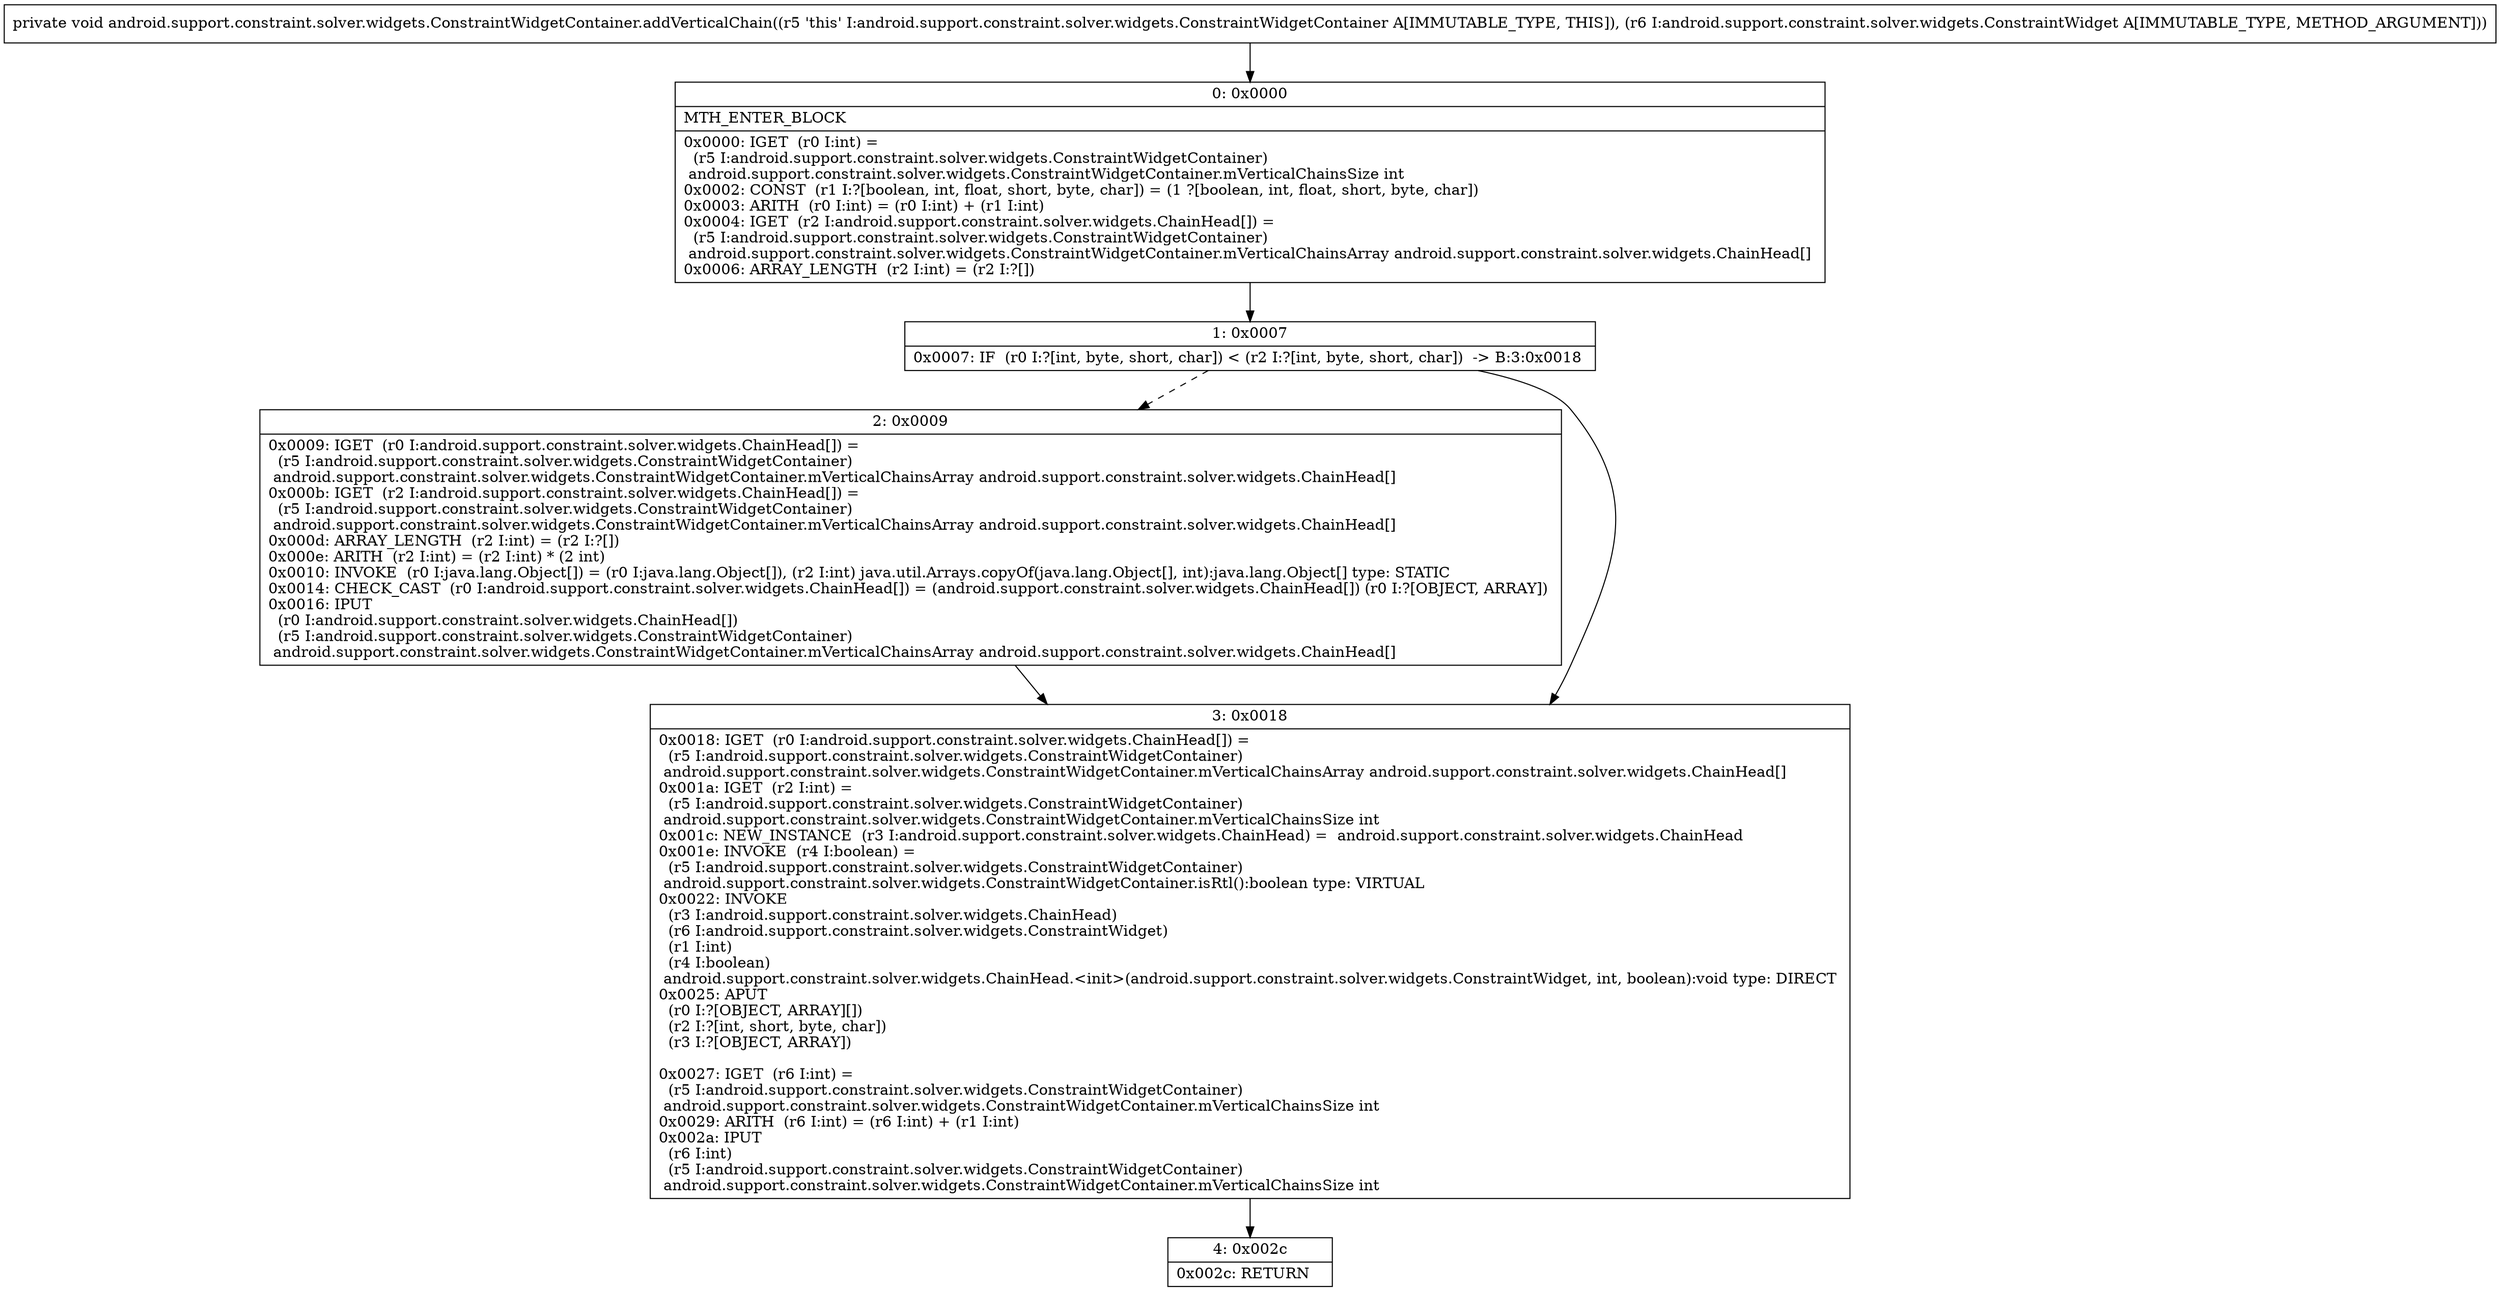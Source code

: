 digraph "CFG forandroid.support.constraint.solver.widgets.ConstraintWidgetContainer.addVerticalChain(Landroid\/support\/constraint\/solver\/widgets\/ConstraintWidget;)V" {
Node_0 [shape=record,label="{0\:\ 0x0000|MTH_ENTER_BLOCK\l|0x0000: IGET  (r0 I:int) = \l  (r5 I:android.support.constraint.solver.widgets.ConstraintWidgetContainer)\l android.support.constraint.solver.widgets.ConstraintWidgetContainer.mVerticalChainsSize int \l0x0002: CONST  (r1 I:?[boolean, int, float, short, byte, char]) = (1 ?[boolean, int, float, short, byte, char]) \l0x0003: ARITH  (r0 I:int) = (r0 I:int) + (r1 I:int) \l0x0004: IGET  (r2 I:android.support.constraint.solver.widgets.ChainHead[]) = \l  (r5 I:android.support.constraint.solver.widgets.ConstraintWidgetContainer)\l android.support.constraint.solver.widgets.ConstraintWidgetContainer.mVerticalChainsArray android.support.constraint.solver.widgets.ChainHead[] \l0x0006: ARRAY_LENGTH  (r2 I:int) = (r2 I:?[]) \l}"];
Node_1 [shape=record,label="{1\:\ 0x0007|0x0007: IF  (r0 I:?[int, byte, short, char]) \< (r2 I:?[int, byte, short, char])  \-\> B:3:0x0018 \l}"];
Node_2 [shape=record,label="{2\:\ 0x0009|0x0009: IGET  (r0 I:android.support.constraint.solver.widgets.ChainHead[]) = \l  (r5 I:android.support.constraint.solver.widgets.ConstraintWidgetContainer)\l android.support.constraint.solver.widgets.ConstraintWidgetContainer.mVerticalChainsArray android.support.constraint.solver.widgets.ChainHead[] \l0x000b: IGET  (r2 I:android.support.constraint.solver.widgets.ChainHead[]) = \l  (r5 I:android.support.constraint.solver.widgets.ConstraintWidgetContainer)\l android.support.constraint.solver.widgets.ConstraintWidgetContainer.mVerticalChainsArray android.support.constraint.solver.widgets.ChainHead[] \l0x000d: ARRAY_LENGTH  (r2 I:int) = (r2 I:?[]) \l0x000e: ARITH  (r2 I:int) = (r2 I:int) * (2 int) \l0x0010: INVOKE  (r0 I:java.lang.Object[]) = (r0 I:java.lang.Object[]), (r2 I:int) java.util.Arrays.copyOf(java.lang.Object[], int):java.lang.Object[] type: STATIC \l0x0014: CHECK_CAST  (r0 I:android.support.constraint.solver.widgets.ChainHead[]) = (android.support.constraint.solver.widgets.ChainHead[]) (r0 I:?[OBJECT, ARRAY]) \l0x0016: IPUT  \l  (r0 I:android.support.constraint.solver.widgets.ChainHead[])\l  (r5 I:android.support.constraint.solver.widgets.ConstraintWidgetContainer)\l android.support.constraint.solver.widgets.ConstraintWidgetContainer.mVerticalChainsArray android.support.constraint.solver.widgets.ChainHead[] \l}"];
Node_3 [shape=record,label="{3\:\ 0x0018|0x0018: IGET  (r0 I:android.support.constraint.solver.widgets.ChainHead[]) = \l  (r5 I:android.support.constraint.solver.widgets.ConstraintWidgetContainer)\l android.support.constraint.solver.widgets.ConstraintWidgetContainer.mVerticalChainsArray android.support.constraint.solver.widgets.ChainHead[] \l0x001a: IGET  (r2 I:int) = \l  (r5 I:android.support.constraint.solver.widgets.ConstraintWidgetContainer)\l android.support.constraint.solver.widgets.ConstraintWidgetContainer.mVerticalChainsSize int \l0x001c: NEW_INSTANCE  (r3 I:android.support.constraint.solver.widgets.ChainHead) =  android.support.constraint.solver.widgets.ChainHead \l0x001e: INVOKE  (r4 I:boolean) = \l  (r5 I:android.support.constraint.solver.widgets.ConstraintWidgetContainer)\l android.support.constraint.solver.widgets.ConstraintWidgetContainer.isRtl():boolean type: VIRTUAL \l0x0022: INVOKE  \l  (r3 I:android.support.constraint.solver.widgets.ChainHead)\l  (r6 I:android.support.constraint.solver.widgets.ConstraintWidget)\l  (r1 I:int)\l  (r4 I:boolean)\l android.support.constraint.solver.widgets.ChainHead.\<init\>(android.support.constraint.solver.widgets.ConstraintWidget, int, boolean):void type: DIRECT \l0x0025: APUT  \l  (r0 I:?[OBJECT, ARRAY][])\l  (r2 I:?[int, short, byte, char])\l  (r3 I:?[OBJECT, ARRAY])\l \l0x0027: IGET  (r6 I:int) = \l  (r5 I:android.support.constraint.solver.widgets.ConstraintWidgetContainer)\l android.support.constraint.solver.widgets.ConstraintWidgetContainer.mVerticalChainsSize int \l0x0029: ARITH  (r6 I:int) = (r6 I:int) + (r1 I:int) \l0x002a: IPUT  \l  (r6 I:int)\l  (r5 I:android.support.constraint.solver.widgets.ConstraintWidgetContainer)\l android.support.constraint.solver.widgets.ConstraintWidgetContainer.mVerticalChainsSize int \l}"];
Node_4 [shape=record,label="{4\:\ 0x002c|0x002c: RETURN   \l}"];
MethodNode[shape=record,label="{private void android.support.constraint.solver.widgets.ConstraintWidgetContainer.addVerticalChain((r5 'this' I:android.support.constraint.solver.widgets.ConstraintWidgetContainer A[IMMUTABLE_TYPE, THIS]), (r6 I:android.support.constraint.solver.widgets.ConstraintWidget A[IMMUTABLE_TYPE, METHOD_ARGUMENT])) }"];
MethodNode -> Node_0;
Node_0 -> Node_1;
Node_1 -> Node_2[style=dashed];
Node_1 -> Node_3;
Node_2 -> Node_3;
Node_3 -> Node_4;
}

